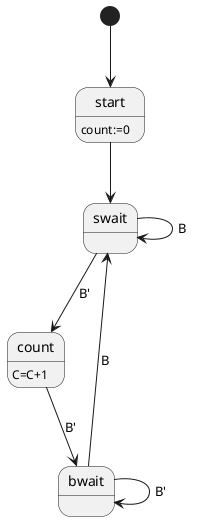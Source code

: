 @startuml

[*] --> start
start --> swait
swait --> swait : B
swait --> count : B'
count --> bwait : B'
bwait --> bwait : B'
bwait --> swait : B

start: count:=0
count: C=C+1

@enduml
